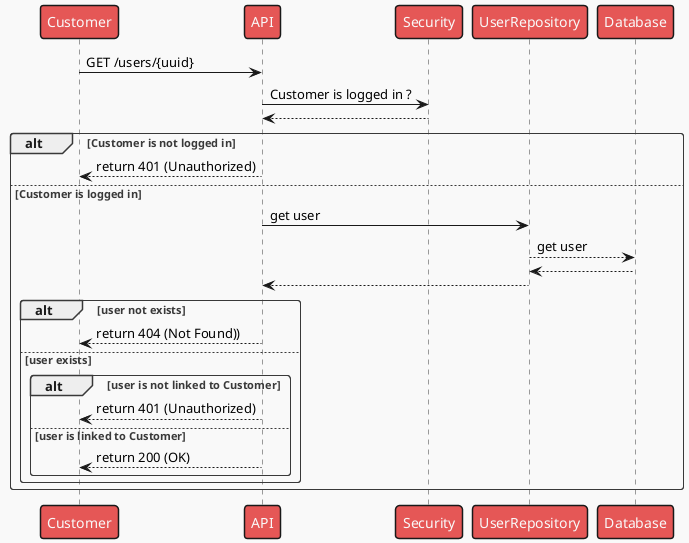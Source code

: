 @startuml

!theme mars

Customer -> API : GET /users/{uuid}

API -> Security : Customer is logged in ?
Security --> API
alt Customer is not logged in
    API --> Customer : return 401 (Unauthorized)
else Customer is logged in
    API -> UserRepository : get user
    UserRepository --> Database : get user
    Database --> UserRepository
    UserRepository --> API
    alt user not exists
        API --> Customer : return 404 (Not Found))
    else user exists
        alt user is not linked to Customer
            API --> Customer : return 401 (Unauthorized)
        else user is linked to Customer
            API --> Customer : return 200 (OK)
        end
    end
end
@enduml